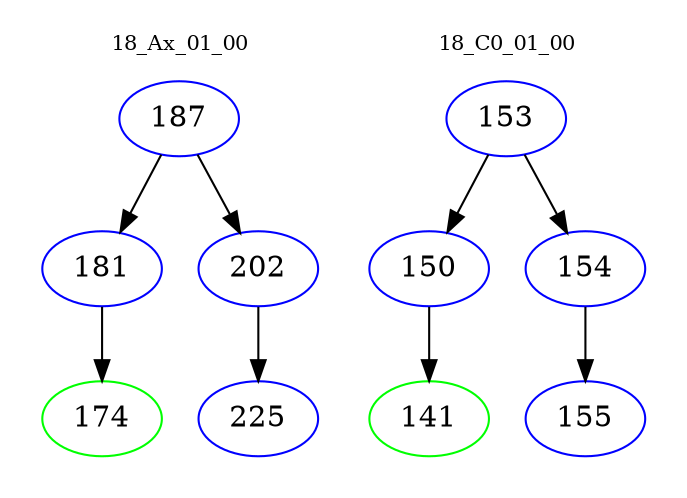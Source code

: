 digraph{
subgraph cluster_0 {
color = white
label = "18_Ax_01_00";
fontsize=10;
T0_187 [label="187", color="blue"]
T0_187 -> T0_181 [color="black"]
T0_181 [label="181", color="blue"]
T0_181 -> T0_174 [color="black"]
T0_174 [label="174", color="green"]
T0_187 -> T0_202 [color="black"]
T0_202 [label="202", color="blue"]
T0_202 -> T0_225 [color="black"]
T0_225 [label="225", color="blue"]
}
subgraph cluster_1 {
color = white
label = "18_C0_01_00";
fontsize=10;
T1_153 [label="153", color="blue"]
T1_153 -> T1_150 [color="black"]
T1_150 [label="150", color="blue"]
T1_150 -> T1_141 [color="black"]
T1_141 [label="141", color="green"]
T1_153 -> T1_154 [color="black"]
T1_154 [label="154", color="blue"]
T1_154 -> T1_155 [color="black"]
T1_155 [label="155", color="blue"]
}
}
